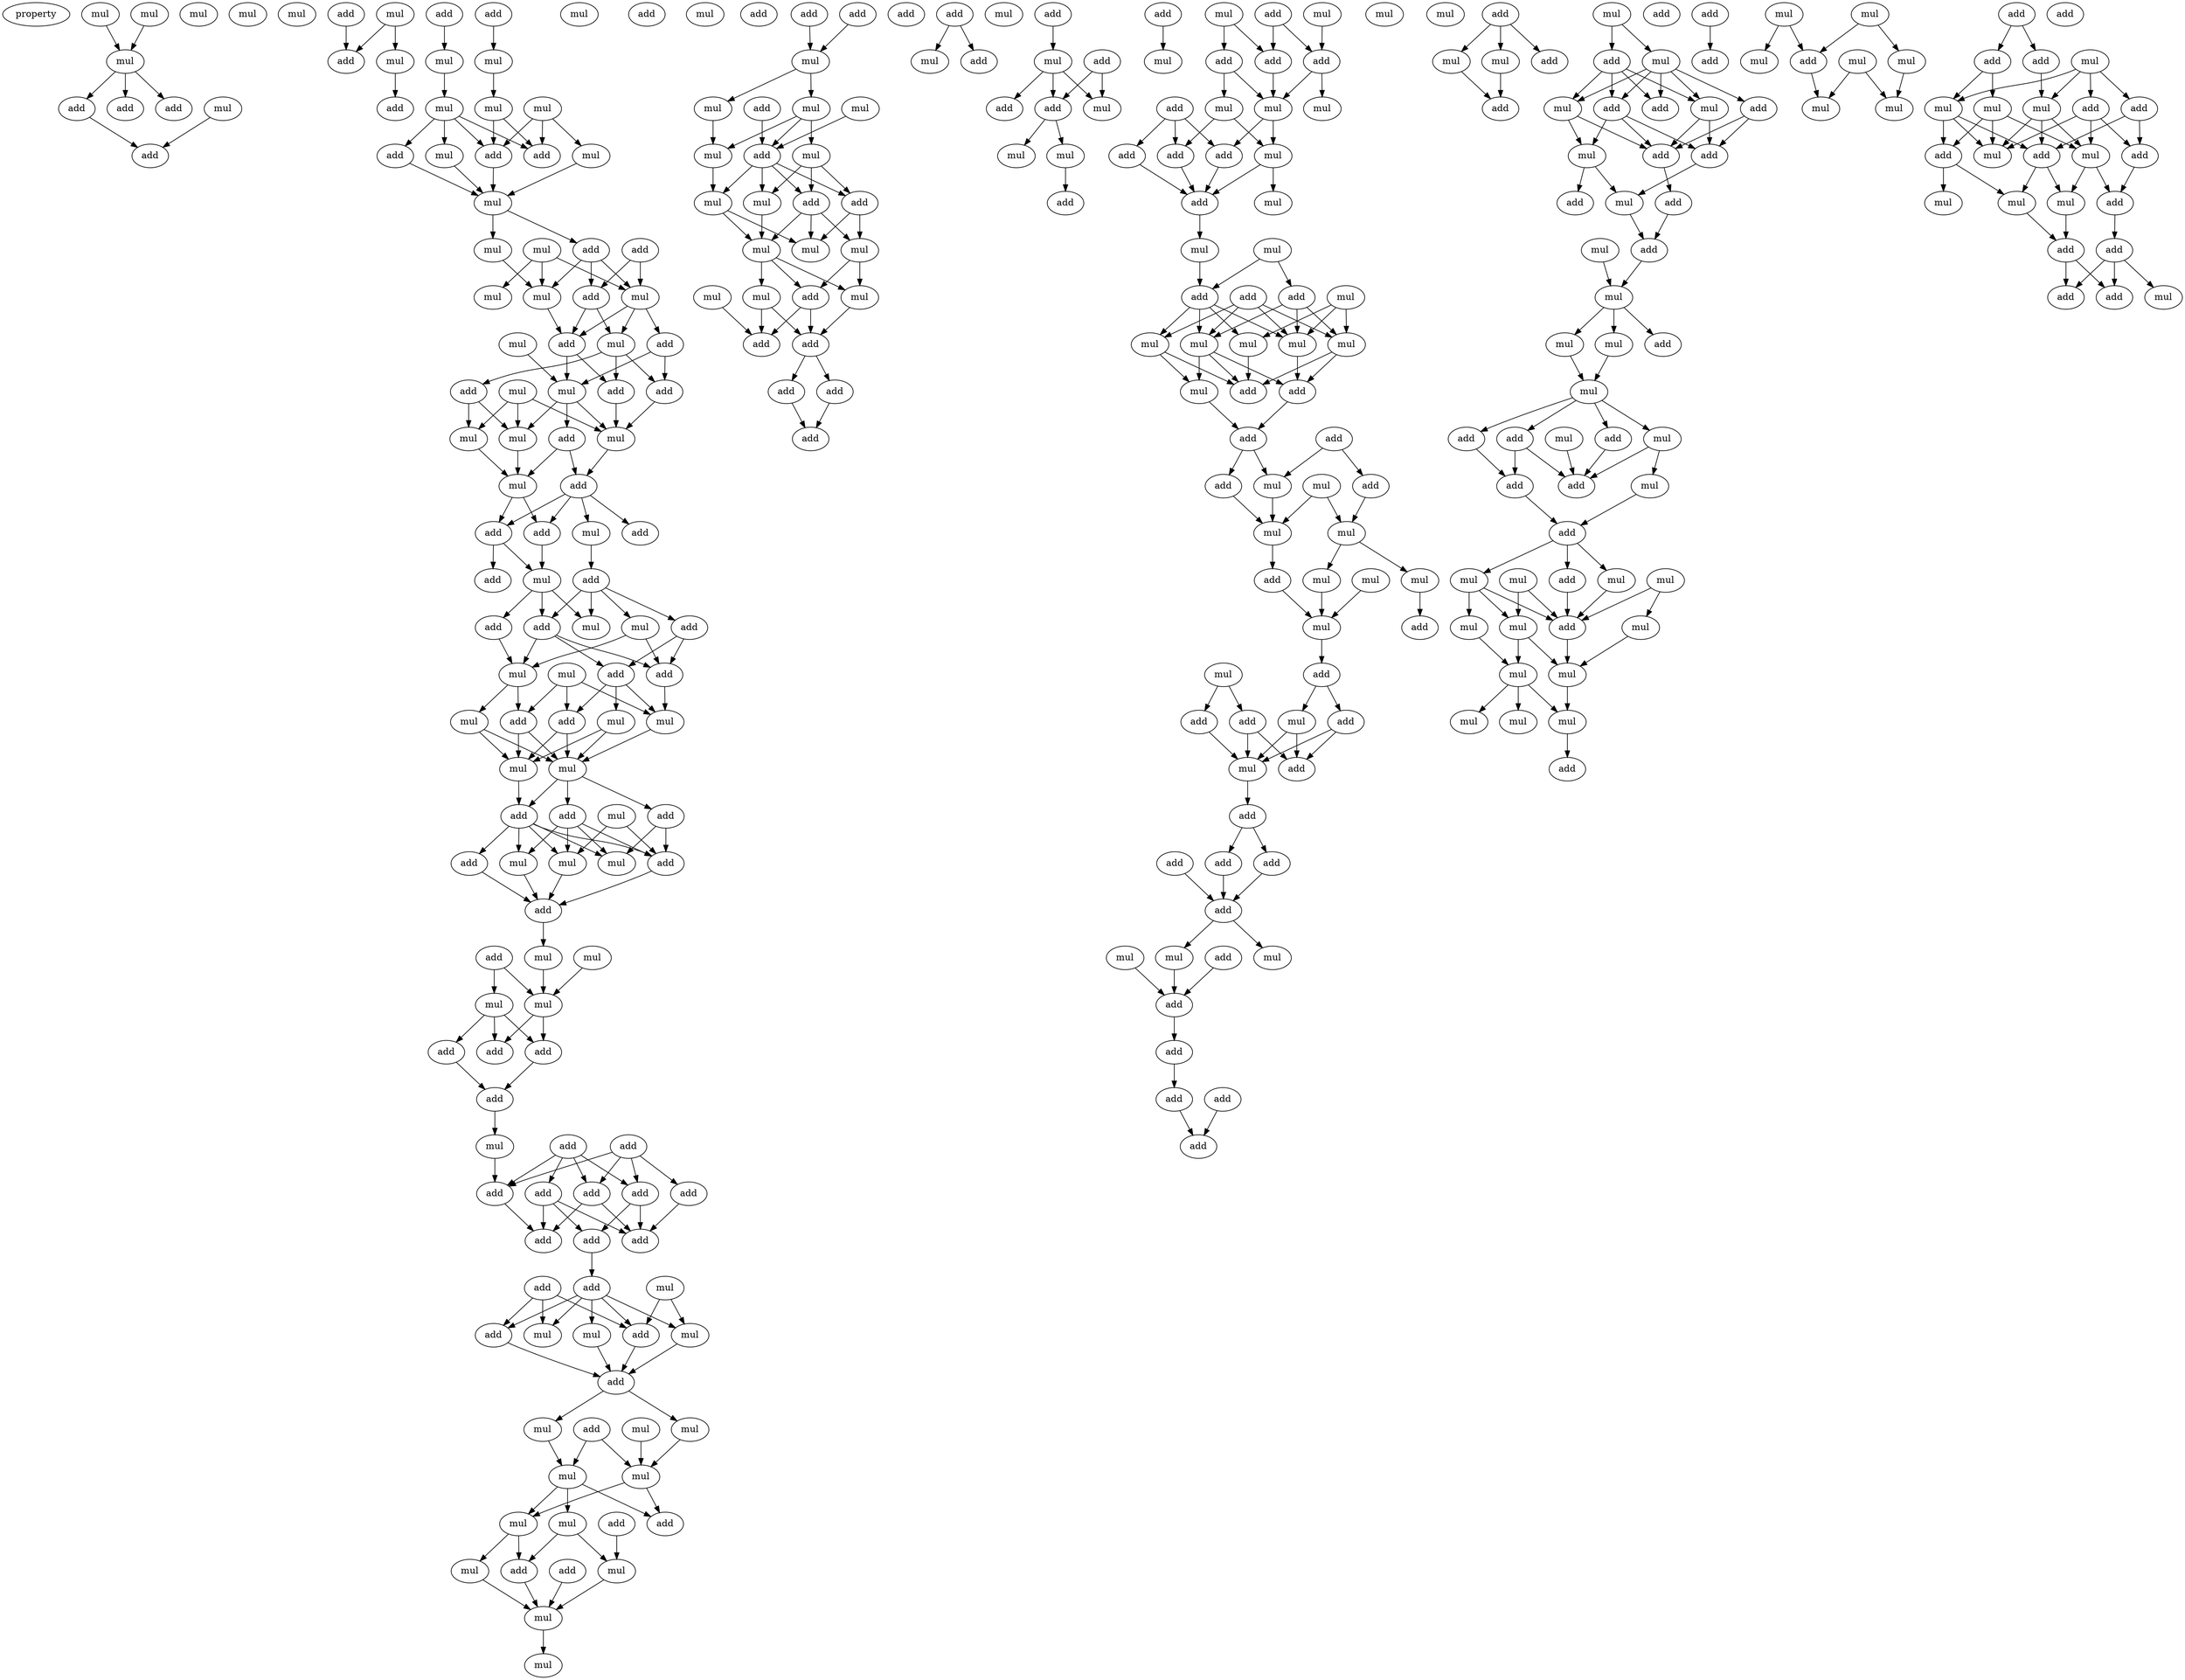 digraph {
    node [fontcolor=black]
    property [mul=2,lf=1.2]
    0 [ label = mul ];
    1 [ label = mul ];
    2 [ label = mul ];
    3 [ label = mul ];
    4 [ label = add ];
    5 [ label = add ];
    6 [ label = mul ];
    7 [ label = add ];
    8 [ label = mul ];
    9 [ label = add ];
    10 [ label = mul ];
    11 [ label = mul ];
    12 [ label = add ];
    13 [ label = add ];
    14 [ label = mul ];
    15 [ label = add ];
    16 [ label = add ];
    17 [ label = add ];
    18 [ label = mul ];
    19 [ label = mul ];
    20 [ label = mul ];
    21 [ label = mul ];
    22 [ label = mul ];
    23 [ label = add ];
    24 [ label = add ];
    25 [ label = mul ];
    26 [ label = add ];
    27 [ label = mul ];
    28 [ label = mul ];
    29 [ label = mul ];
    30 [ label = add ];
    31 [ label = mul ];
    32 [ label = add ];
    33 [ label = mul ];
    34 [ label = mul ];
    35 [ label = mul ];
    36 [ label = add ];
    37 [ label = mul ];
    38 [ label = add ];
    39 [ label = add ];
    40 [ label = mul ];
    41 [ label = mul ];
    42 [ label = mul ];
    43 [ label = add ];
    44 [ label = add ];
    45 [ label = add ];
    46 [ label = mul ];
    47 [ label = mul ];
    48 [ label = mul ];
    49 [ label = add ];
    50 [ label = add ];
    51 [ label = mul ];
    52 [ label = mul ];
    53 [ label = add ];
    54 [ label = add ];
    55 [ label = add ];
    56 [ label = add ];
    57 [ label = mul ];
    58 [ label = add ];
    59 [ label = add ];
    60 [ label = add ];
    61 [ label = mul ];
    62 [ label = mul ];
    63 [ label = add ];
    64 [ label = add ];
    65 [ label = add ];
    66 [ label = mul ];
    67 [ label = mul ];
    68 [ label = mul ];
    69 [ label = mul ];
    70 [ label = add ];
    71 [ label = add ];
    72 [ label = mul ];
    73 [ label = mul ];
    74 [ label = mul ];
    75 [ label = add ];
    76 [ label = add ];
    77 [ label = add ];
    78 [ label = mul ];
    79 [ label = mul ];
    80 [ label = mul ];
    81 [ label = add ];
    82 [ label = add ];
    83 [ label = mul ];
    84 [ label = add ];
    85 [ label = mul ];
    86 [ label = add ];
    87 [ label = mul ];
    88 [ label = mul ];
    89 [ label = mul ];
    90 [ label = add ];
    91 [ label = mul ];
    92 [ label = add ];
    93 [ label = add ];
    94 [ label = add ];
    95 [ label = add ];
    96 [ label = mul ];
    97 [ label = add ];
    98 [ label = add ];
    99 [ label = add ];
    100 [ label = add ];
    101 [ label = add ];
    102 [ label = add ];
    103 [ label = add ];
    104 [ label = add ];
    105 [ label = add ];
    106 [ label = add ];
    107 [ label = add ];
    108 [ label = mul ];
    109 [ label = add ];
    110 [ label = add ];
    111 [ label = mul ];
    112 [ label = add ];
    113 [ label = mul ];
    114 [ label = mul ];
    115 [ label = add ];
    116 [ label = mul ];
    117 [ label = mul ];
    118 [ label = mul ];
    119 [ label = mul ];
    120 [ label = add ];
    121 [ label = mul ];
    122 [ label = mul ];
    123 [ label = mul ];
    124 [ label = add ];
    125 [ label = mul ];
    126 [ label = add ];
    127 [ label = mul ];
    128 [ label = add ];
    129 [ label = add ];
    130 [ label = mul ];
    131 [ label = mul ];
    132 [ label = mul ];
    133 [ label = add ];
    134 [ label = add ];
    135 [ label = add ];
    136 [ label = mul ];
    137 [ label = mul ];
    138 [ label = mul ];
    139 [ label = mul ];
    140 [ label = add ];
    141 [ label = mul ];
    142 [ label = add ];
    143 [ label = mul ];
    144 [ label = add ];
    145 [ label = add ];
    146 [ label = mul ];
    147 [ label = mul ];
    148 [ label = mul ];
    149 [ label = mul ];
    150 [ label = mul ];
    151 [ label = mul ];
    152 [ label = mul ];
    153 [ label = mul ];
    154 [ label = add ];
    155 [ label = add ];
    156 [ label = add ];
    157 [ label = add ];
    158 [ label = add ];
    159 [ label = add ];
    160 [ label = add ];
    161 [ label = add ];
    162 [ label = mul ];
    163 [ label = mul ];
    164 [ label = add ];
    165 [ label = add ];
    166 [ label = add ];
    167 [ label = mul ];
    168 [ label = add ];
    169 [ label = mul ];
    170 [ label = add ];
    171 [ label = mul ];
    172 [ label = mul ];
    173 [ label = add ];
    174 [ label = add ];
    175 [ label = mul ];
    176 [ label = add ];
    177 [ label = mul ];
    178 [ label = mul ];
    179 [ label = add ];
    180 [ label = add ];
    181 [ label = add ];
    182 [ label = mul ];
    183 [ label = mul ];
    184 [ label = add ];
    185 [ label = mul ];
    186 [ label = add ];
    187 [ label = add ];
    188 [ label = add ];
    189 [ label = mul ];
    190 [ label = mul ];
    191 [ label = add ];
    192 [ label = mul ];
    193 [ label = mul ];
    194 [ label = add ];
    195 [ label = mul ];
    196 [ label = add ];
    197 [ label = add ];
    198 [ label = mul ];
    199 [ label = mul ];
    200 [ label = mul ];
    201 [ label = mul ];
    202 [ label = mul ];
    203 [ label = add ];
    204 [ label = mul ];
    205 [ label = add ];
    206 [ label = add ];
    207 [ label = add ];
    208 [ label = mul ];
    209 [ label = add ];
    210 [ label = add ];
    211 [ label = mul ];
    212 [ label = mul ];
    213 [ label = mul ];
    214 [ label = add ];
    215 [ label = mul ];
    216 [ label = mul ];
    217 [ label = mul ];
    218 [ label = add ];
    219 [ label = mul ];
    220 [ label = mul ];
    221 [ label = add ];
    222 [ label = add ];
    223 [ label = mul ];
    224 [ label = add ];
    225 [ label = add ];
    226 [ label = mul ];
    227 [ label = add ];
    228 [ label = add ];
    229 [ label = add ];
    230 [ label = add ];
    231 [ label = add ];
    232 [ label = mul ];
    233 [ label = add ];
    234 [ label = mul ];
    235 [ label = add ];
    236 [ label = mul ];
    237 [ label = mul ];
    238 [ label = mul ];
    239 [ label = add ];
    240 [ label = add ];
    241 [ label = add ];
    242 [ label = add ];
    243 [ label = add ];
    244 [ label = add ];
    245 [ label = mul ];
    246 [ label = mul ];
    247 [ label = add ];
    248 [ label = add ];
    249 [ label = mul ];
    250 [ label = mul ];
    251 [ label = add ];
    252 [ label = mul ];
    253 [ label = mul ];
    254 [ label = add ];
    255 [ label = add ];
    256 [ label = add ];
    257 [ label = add ];
    258 [ label = mul ];
    259 [ label = add ];
    260 [ label = mul ];
    261 [ label = add ];
    262 [ label = add ];
    263 [ label = add ];
    264 [ label = mul ];
    265 [ label = add ];
    266 [ label = mul ];
    267 [ label = mul ];
    268 [ label = add ];
    269 [ label = mul ];
    270 [ label = mul ];
    271 [ label = mul ];
    272 [ label = mul ];
    273 [ label = add ];
    274 [ label = add ];
    275 [ label = add ];
    276 [ label = mul ];
    277 [ label = add ];
    278 [ label = add ];
    279 [ label = add ];
    280 [ label = add ];
    281 [ label = mul ];
    282 [ label = mul ];
    283 [ label = mul ];
    284 [ label = mul ];
    285 [ label = mul ];
    286 [ label = mul ];
    287 [ label = add ];
    288 [ label = mul ];
    289 [ label = mul ];
    290 [ label = mul ];
    291 [ label = mul ];
    292 [ label = mul ];
    293 [ label = mul ];
    294 [ label = add ];
    295 [ label = add ];
    296 [ label = add ];
    297 [ label = mul ];
    298 [ label = mul ];
    299 [ label = mul ];
    300 [ label = add ];
    301 [ label = mul ];
    302 [ label = mul ];
    303 [ label = mul ];
    304 [ label = mul ];
    305 [ label = add ];
    306 [ label = mul ];
    307 [ label = add ];
    308 [ label = add ];
    309 [ label = mul ];
    310 [ label = add ];
    311 [ label = mul ];
    312 [ label = mul ];
    313 [ label = add ];
    314 [ label = add ];
    315 [ label = mul ];
    316 [ label = mul ];
    317 [ label = add ];
    318 [ label = add ];
    319 [ label = mul ];
    320 [ label = add ];
    321 [ label = mul ];
    322 [ label = mul ];
    323 [ label = add ];
    324 [ label = add ];
    325 [ label = add ];
    326 [ label = add ];
    327 [ label = add ];
    328 [ label = mul ];
    0 -> 3 [ name = 0 ];
    2 -> 3 [ name = 1 ];
    3 -> 4 [ name = 2 ];
    3 -> 5 [ name = 3 ];
    3 -> 7 [ name = 4 ];
    4 -> 9 [ name = 5 ];
    6 -> 9 [ name = 6 ];
    11 -> 13 [ name = 7 ];
    11 -> 14 [ name = 8 ];
    12 -> 13 [ name = 9 ];
    14 -> 15 [ name = 10 ];
    16 -> 18 [ name = 11 ];
    17 -> 19 [ name = 12 ];
    18 -> 21 [ name = 13 ];
    19 -> 20 [ name = 14 ];
    20 -> 23 [ name = 15 ];
    20 -> 24 [ name = 16 ];
    20 -> 26 [ name = 17 ];
    20 -> 27 [ name = 18 ];
    21 -> 23 [ name = 19 ];
    21 -> 24 [ name = 20 ];
    22 -> 23 [ name = 21 ];
    22 -> 24 [ name = 22 ];
    22 -> 25 [ name = 23 ];
    23 -> 28 [ name = 24 ];
    25 -> 28 [ name = 25 ];
    26 -> 28 [ name = 26 ];
    27 -> 28 [ name = 27 ];
    28 -> 31 [ name = 28 ];
    28 -> 32 [ name = 29 ];
    29 -> 33 [ name = 30 ];
    29 -> 34 [ name = 31 ];
    29 -> 35 [ name = 32 ];
    30 -> 34 [ name = 33 ];
    30 -> 36 [ name = 34 ];
    31 -> 35 [ name = 35 ];
    32 -> 34 [ name = 36 ];
    32 -> 35 [ name = 37 ];
    32 -> 36 [ name = 38 ];
    34 -> 37 [ name = 39 ];
    34 -> 38 [ name = 40 ];
    34 -> 39 [ name = 41 ];
    35 -> 39 [ name = 42 ];
    36 -> 37 [ name = 43 ];
    36 -> 39 [ name = 44 ];
    37 -> 43 [ name = 45 ];
    37 -> 44 [ name = 46 ];
    37 -> 45 [ name = 47 ];
    38 -> 41 [ name = 48 ];
    38 -> 45 [ name = 49 ];
    39 -> 41 [ name = 50 ];
    39 -> 44 [ name = 51 ];
    40 -> 41 [ name = 52 ];
    41 -> 47 [ name = 53 ];
    41 -> 48 [ name = 54 ];
    41 -> 49 [ name = 55 ];
    42 -> 46 [ name = 56 ];
    42 -> 47 [ name = 57 ];
    42 -> 48 [ name = 58 ];
    43 -> 46 [ name = 59 ];
    43 -> 48 [ name = 60 ];
    44 -> 47 [ name = 61 ];
    45 -> 47 [ name = 62 ];
    46 -> 51 [ name = 63 ];
    47 -> 50 [ name = 64 ];
    48 -> 51 [ name = 65 ];
    49 -> 50 [ name = 66 ];
    49 -> 51 [ name = 67 ];
    50 -> 52 [ name = 68 ];
    50 -> 53 [ name = 69 ];
    50 -> 54 [ name = 70 ];
    50 -> 55 [ name = 71 ];
    51 -> 54 [ name = 72 ];
    51 -> 55 [ name = 73 ];
    52 -> 58 [ name = 74 ];
    54 -> 57 [ name = 75 ];
    55 -> 56 [ name = 76 ];
    55 -> 57 [ name = 77 ];
    57 -> 59 [ name = 78 ];
    57 -> 60 [ name = 79 ];
    57 -> 62 [ name = 80 ];
    58 -> 60 [ name = 81 ];
    58 -> 61 [ name = 82 ];
    58 -> 62 [ name = 83 ];
    58 -> 63 [ name = 84 ];
    59 -> 67 [ name = 85 ];
    60 -> 64 [ name = 86 ];
    60 -> 65 [ name = 87 ];
    60 -> 67 [ name = 88 ];
    61 -> 64 [ name = 89 ];
    61 -> 67 [ name = 90 ];
    63 -> 64 [ name = 91 ];
    63 -> 65 [ name = 92 ];
    64 -> 68 [ name = 93 ];
    65 -> 68 [ name = 94 ];
    65 -> 69 [ name = 95 ];
    65 -> 71 [ name = 96 ];
    66 -> 68 [ name = 97 ];
    66 -> 70 [ name = 98 ];
    66 -> 71 [ name = 99 ];
    67 -> 70 [ name = 100 ];
    67 -> 72 [ name = 101 ];
    68 -> 74 [ name = 102 ];
    69 -> 73 [ name = 103 ];
    69 -> 74 [ name = 104 ];
    70 -> 73 [ name = 105 ];
    70 -> 74 [ name = 106 ];
    71 -> 73 [ name = 107 ];
    71 -> 74 [ name = 108 ];
    72 -> 73 [ name = 109 ];
    72 -> 74 [ name = 110 ];
    73 -> 75 [ name = 111 ];
    74 -> 75 [ name = 112 ];
    74 -> 76 [ name = 113 ];
    74 -> 77 [ name = 114 ];
    75 -> 79 [ name = 115 ];
    75 -> 80 [ name = 116 ];
    75 -> 81 [ name = 117 ];
    75 -> 82 [ name = 118 ];
    75 -> 83 [ name = 119 ];
    76 -> 79 [ name = 120 ];
    76 -> 81 [ name = 121 ];
    77 -> 79 [ name = 122 ];
    77 -> 80 [ name = 123 ];
    77 -> 81 [ name = 124 ];
    77 -> 83 [ name = 125 ];
    78 -> 81 [ name = 126 ];
    78 -> 83 [ name = 127 ];
    80 -> 84 [ name = 128 ];
    81 -> 84 [ name = 129 ];
    82 -> 84 [ name = 130 ];
    83 -> 84 [ name = 131 ];
    84 -> 85 [ name = 132 ];
    85 -> 89 [ name = 133 ];
    86 -> 88 [ name = 134 ];
    86 -> 89 [ name = 135 ];
    87 -> 89 [ name = 136 ];
    88 -> 90 [ name = 137 ];
    88 -> 93 [ name = 138 ];
    88 -> 94 [ name = 139 ];
    89 -> 90 [ name = 140 ];
    89 -> 94 [ name = 141 ];
    90 -> 95 [ name = 142 ];
    93 -> 95 [ name = 143 ];
    95 -> 96 [ name = 144 ];
    96 -> 103 [ name = 145 ];
    97 -> 100 [ name = 146 ];
    97 -> 101 [ name = 147 ];
    97 -> 102 [ name = 148 ];
    97 -> 103 [ name = 149 ];
    98 -> 99 [ name = 150 ];
    98 -> 100 [ name = 151 ];
    98 -> 101 [ name = 152 ];
    98 -> 103 [ name = 153 ];
    99 -> 104 [ name = 154 ];
    99 -> 105 [ name = 155 ];
    99 -> 106 [ name = 156 ];
    100 -> 105 [ name = 157 ];
    100 -> 106 [ name = 158 ];
    101 -> 104 [ name = 159 ];
    101 -> 106 [ name = 160 ];
    102 -> 106 [ name = 161 ];
    103 -> 104 [ name = 162 ];
    105 -> 109 [ name = 163 ];
    107 -> 110 [ name = 164 ];
    107 -> 111 [ name = 165 ];
    107 -> 112 [ name = 166 ];
    108 -> 110 [ name = 167 ];
    108 -> 114 [ name = 168 ];
    109 -> 110 [ name = 169 ];
    109 -> 111 [ name = 170 ];
    109 -> 112 [ name = 171 ];
    109 -> 113 [ name = 172 ];
    109 -> 114 [ name = 173 ];
    110 -> 115 [ name = 174 ];
    112 -> 115 [ name = 175 ];
    113 -> 115 [ name = 176 ];
    114 -> 115 [ name = 177 ];
    115 -> 116 [ name = 178 ];
    115 -> 118 [ name = 179 ];
    116 -> 121 [ name = 180 ];
    117 -> 122 [ name = 181 ];
    118 -> 122 [ name = 182 ];
    120 -> 121 [ name = 183 ];
    120 -> 122 [ name = 184 ];
    121 -> 123 [ name = 185 ];
    121 -> 124 [ name = 186 ];
    121 -> 125 [ name = 187 ];
    122 -> 123 [ name = 188 ];
    122 -> 124 [ name = 189 ];
    123 -> 127 [ name = 190 ];
    123 -> 128 [ name = 191 ];
    125 -> 128 [ name = 192 ];
    125 -> 130 [ name = 193 ];
    126 -> 130 [ name = 194 ];
    127 -> 131 [ name = 195 ];
    128 -> 131 [ name = 196 ];
    129 -> 131 [ name = 197 ];
    130 -> 131 [ name = 198 ];
    131 -> 132 [ name = 199 ];
    134 -> 136 [ name = 200 ];
    135 -> 136 [ name = 201 ];
    136 -> 137 [ name = 202 ];
    136 -> 138 [ name = 203 ];
    137 -> 141 [ name = 204 ];
    138 -> 141 [ name = 205 ];
    138 -> 142 [ name = 206 ];
    138 -> 143 [ name = 207 ];
    139 -> 142 [ name = 208 ];
    140 -> 142 [ name = 209 ];
    141 -> 147 [ name = 210 ];
    142 -> 144 [ name = 211 ];
    142 -> 145 [ name = 212 ];
    142 -> 146 [ name = 213 ];
    142 -> 147 [ name = 214 ];
    143 -> 144 [ name = 215 ];
    143 -> 145 [ name = 216 ];
    143 -> 146 [ name = 217 ];
    144 -> 148 [ name = 218 ];
    144 -> 150 [ name = 219 ];
    145 -> 148 [ name = 220 ];
    145 -> 149 [ name = 221 ];
    145 -> 150 [ name = 222 ];
    146 -> 149 [ name = 223 ];
    147 -> 149 [ name = 224 ];
    147 -> 150 [ name = 225 ];
    148 -> 153 [ name = 226 ];
    148 -> 154 [ name = 227 ];
    149 -> 152 [ name = 228 ];
    149 -> 153 [ name = 229 ];
    149 -> 154 [ name = 230 ];
    151 -> 155 [ name = 231 ];
    152 -> 155 [ name = 232 ];
    152 -> 156 [ name = 233 ];
    153 -> 156 [ name = 234 ];
    154 -> 155 [ name = 235 ];
    154 -> 156 [ name = 236 ];
    156 -> 157 [ name = 237 ];
    156 -> 158 [ name = 238 ];
    157 -> 159 [ name = 239 ];
    158 -> 159 [ name = 240 ];
    161 -> 163 [ name = 241 ];
    161 -> 164 [ name = 242 ];
    165 -> 167 [ name = 243 ];
    166 -> 169 [ name = 244 ];
    166 -> 170 [ name = 245 ];
    167 -> 168 [ name = 246 ];
    167 -> 169 [ name = 247 ];
    167 -> 170 [ name = 248 ];
    170 -> 171 [ name = 249 ];
    170 -> 172 [ name = 250 ];
    172 -> 174 [ name = 251 ];
    173 -> 175 [ name = 252 ];
    176 -> 179 [ name = 253 ];
    176 -> 180 [ name = 254 ];
    177 -> 179 [ name = 255 ];
    177 -> 181 [ name = 256 ];
    178 -> 180 [ name = 257 ];
    179 -> 183 [ name = 258 ];
    180 -> 182 [ name = 259 ];
    180 -> 183 [ name = 260 ];
    181 -> 183 [ name = 261 ];
    181 -> 185 [ name = 262 ];
    183 -> 186 [ name = 263 ];
    183 -> 189 [ name = 264 ];
    184 -> 186 [ name = 265 ];
    184 -> 187 [ name = 266 ];
    184 -> 188 [ name = 267 ];
    185 -> 187 [ name = 268 ];
    185 -> 189 [ name = 269 ];
    186 -> 191 [ name = 270 ];
    187 -> 191 [ name = 271 ];
    188 -> 191 [ name = 272 ];
    189 -> 190 [ name = 273 ];
    189 -> 191 [ name = 274 ];
    191 -> 193 [ name = 275 ];
    192 -> 194 [ name = 276 ];
    192 -> 196 [ name = 277 ];
    193 -> 194 [ name = 278 ];
    194 -> 198 [ name = 279 ];
    194 -> 199 [ name = 280 ];
    194 -> 200 [ name = 281 ];
    194 -> 201 [ name = 282 ];
    195 -> 199 [ name = 283 ];
    195 -> 201 [ name = 284 ];
    195 -> 202 [ name = 285 ];
    196 -> 198 [ name = 286 ];
    196 -> 201 [ name = 287 ];
    196 -> 202 [ name = 288 ];
    197 -> 198 [ name = 289 ];
    197 -> 200 [ name = 290 ];
    197 -> 201 [ name = 291 ];
    197 -> 202 [ name = 292 ];
    198 -> 203 [ name = 293 ];
    198 -> 204 [ name = 294 ];
    198 -> 205 [ name = 295 ];
    199 -> 205 [ name = 296 ];
    200 -> 204 [ name = 297 ];
    200 -> 205 [ name = 298 ];
    201 -> 203 [ name = 299 ];
    202 -> 203 [ name = 300 ];
    202 -> 205 [ name = 301 ];
    203 -> 206 [ name = 302 ];
    204 -> 206 [ name = 303 ];
    206 -> 210 [ name = 304 ];
    206 -> 211 [ name = 305 ];
    207 -> 209 [ name = 306 ];
    207 -> 211 [ name = 307 ];
    208 -> 212 [ name = 308 ];
    208 -> 213 [ name = 309 ];
    209 -> 213 [ name = 310 ];
    210 -> 212 [ name = 311 ];
    211 -> 212 [ name = 312 ];
    212 -> 214 [ name = 313 ];
    213 -> 215 [ name = 314 ];
    213 -> 217 [ name = 315 ];
    214 -> 219 [ name = 316 ];
    215 -> 218 [ name = 317 ];
    216 -> 219 [ name = 318 ];
    217 -> 219 [ name = 319 ];
    219 -> 221 [ name = 320 ];
    220 -> 222 [ name = 321 ];
    220 -> 224 [ name = 322 ];
    221 -> 223 [ name = 323 ];
    221 -> 225 [ name = 324 ];
    222 -> 226 [ name = 325 ];
    222 -> 227 [ name = 326 ];
    223 -> 226 [ name = 327 ];
    223 -> 227 [ name = 328 ];
    224 -> 226 [ name = 329 ];
    225 -> 226 [ name = 330 ];
    225 -> 227 [ name = 331 ];
    226 -> 228 [ name = 332 ];
    228 -> 230 [ name = 333 ];
    228 -> 231 [ name = 334 ];
    229 -> 233 [ name = 335 ];
    230 -> 233 [ name = 336 ];
    231 -> 233 [ name = 337 ];
    233 -> 234 [ name = 338 ];
    233 -> 237 [ name = 339 ];
    234 -> 239 [ name = 340 ];
    235 -> 239 [ name = 341 ];
    236 -> 239 [ name = 342 ];
    239 -> 240 [ name = 343 ];
    240 -> 242 [ name = 344 ];
    241 -> 245 [ name = 345 ];
    241 -> 246 [ name = 346 ];
    241 -> 247 [ name = 347 ];
    242 -> 244 [ name = 348 ];
    243 -> 244 [ name = 349 ];
    245 -> 248 [ name = 350 ];
    246 -> 248 [ name = 351 ];
    249 -> 250 [ name = 352 ];
    249 -> 251 [ name = 353 ];
    250 -> 252 [ name = 354 ];
    250 -> 253 [ name = 355 ];
    250 -> 254 [ name = 356 ];
    250 -> 255 [ name = 357 ];
    250 -> 256 [ name = 358 ];
    251 -> 252 [ name = 359 ];
    251 -> 253 [ name = 360 ];
    251 -> 255 [ name = 361 ];
    251 -> 256 [ name = 362 ];
    252 -> 257 [ name = 363 ];
    252 -> 258 [ name = 364 ];
    253 -> 257 [ name = 365 ];
    253 -> 259 [ name = 366 ];
    254 -> 257 [ name = 367 ];
    254 -> 259 [ name = 368 ];
    255 -> 257 [ name = 369 ];
    255 -> 258 [ name = 370 ];
    255 -> 259 [ name = 371 ];
    257 -> 262 [ name = 372 ];
    258 -> 260 [ name = 373 ];
    258 -> 263 [ name = 374 ];
    259 -> 260 [ name = 375 ];
    260 -> 265 [ name = 376 ];
    262 -> 265 [ name = 377 ];
    264 -> 266 [ name = 378 ];
    265 -> 266 [ name = 379 ];
    266 -> 267 [ name = 380 ];
    266 -> 268 [ name = 381 ];
    266 -> 269 [ name = 382 ];
    267 -> 270 [ name = 383 ];
    269 -> 270 [ name = 384 ];
    270 -> 271 [ name = 385 ];
    270 -> 273 [ name = 386 ];
    270 -> 274 [ name = 387 ];
    270 -> 275 [ name = 388 ];
    271 -> 276 [ name = 389 ];
    271 -> 278 [ name = 390 ];
    272 -> 278 [ name = 391 ];
    273 -> 277 [ name = 392 ];
    274 -> 277 [ name = 393 ];
    274 -> 278 [ name = 394 ];
    275 -> 278 [ name = 395 ];
    276 -> 279 [ name = 396 ];
    277 -> 279 [ name = 397 ];
    279 -> 280 [ name = 398 ];
    279 -> 282 [ name = 399 ];
    279 -> 283 [ name = 400 ];
    280 -> 287 [ name = 401 ];
    281 -> 285 [ name = 402 ];
    281 -> 287 [ name = 403 ];
    282 -> 287 [ name = 404 ];
    283 -> 285 [ name = 405 ];
    283 -> 286 [ name = 406 ];
    283 -> 287 [ name = 407 ];
    284 -> 287 [ name = 408 ];
    284 -> 288 [ name = 409 ];
    285 -> 289 [ name = 410 ];
    285 -> 290 [ name = 411 ];
    286 -> 289 [ name = 412 ];
    287 -> 290 [ name = 413 ];
    288 -> 290 [ name = 414 ];
    289 -> 291 [ name = 415 ];
    289 -> 292 [ name = 416 ];
    289 -> 293 [ name = 417 ];
    290 -> 293 [ name = 418 ];
    293 -> 294 [ name = 419 ];
    295 -> 296 [ name = 420 ];
    297 -> 299 [ name = 421 ];
    297 -> 300 [ name = 422 ];
    298 -> 300 [ name = 423 ];
    298 -> 302 [ name = 424 ];
    300 -> 303 [ name = 425 ];
    301 -> 303 [ name = 426 ];
    301 -> 304 [ name = 427 ];
    302 -> 304 [ name = 428 ];
    305 -> 307 [ name = 429 ];
    305 -> 308 [ name = 430 ];
    306 -> 309 [ name = 431 ];
    306 -> 310 [ name = 432 ];
    306 -> 311 [ name = 433 ];
    306 -> 313 [ name = 434 ];
    307 -> 311 [ name = 435 ];
    308 -> 309 [ name = 436 ];
    308 -> 312 [ name = 437 ];
    309 -> 314 [ name = 438 ];
    309 -> 316 [ name = 439 ];
    309 -> 317 [ name = 440 ];
    310 -> 315 [ name = 441 ];
    310 -> 316 [ name = 442 ];
    310 -> 318 [ name = 443 ];
    311 -> 315 [ name = 444 ];
    311 -> 316 [ name = 445 ];
    311 -> 317 [ name = 446 ];
    312 -> 314 [ name = 447 ];
    312 -> 315 [ name = 448 ];
    312 -> 316 [ name = 449 ];
    313 -> 317 [ name = 450 ];
    313 -> 318 [ name = 451 ];
    314 -> 319 [ name = 452 ];
    314 -> 322 [ name = 453 ];
    315 -> 320 [ name = 454 ];
    315 -> 321 [ name = 455 ];
    317 -> 319 [ name = 456 ];
    317 -> 321 [ name = 457 ];
    318 -> 320 [ name = 458 ];
    319 -> 323 [ name = 459 ];
    320 -> 324 [ name = 460 ];
    321 -> 323 [ name = 461 ];
    323 -> 325 [ name = 462 ];
    323 -> 327 [ name = 463 ];
    324 -> 325 [ name = 464 ];
    324 -> 327 [ name = 465 ];
    324 -> 328 [ name = 466 ];
}
